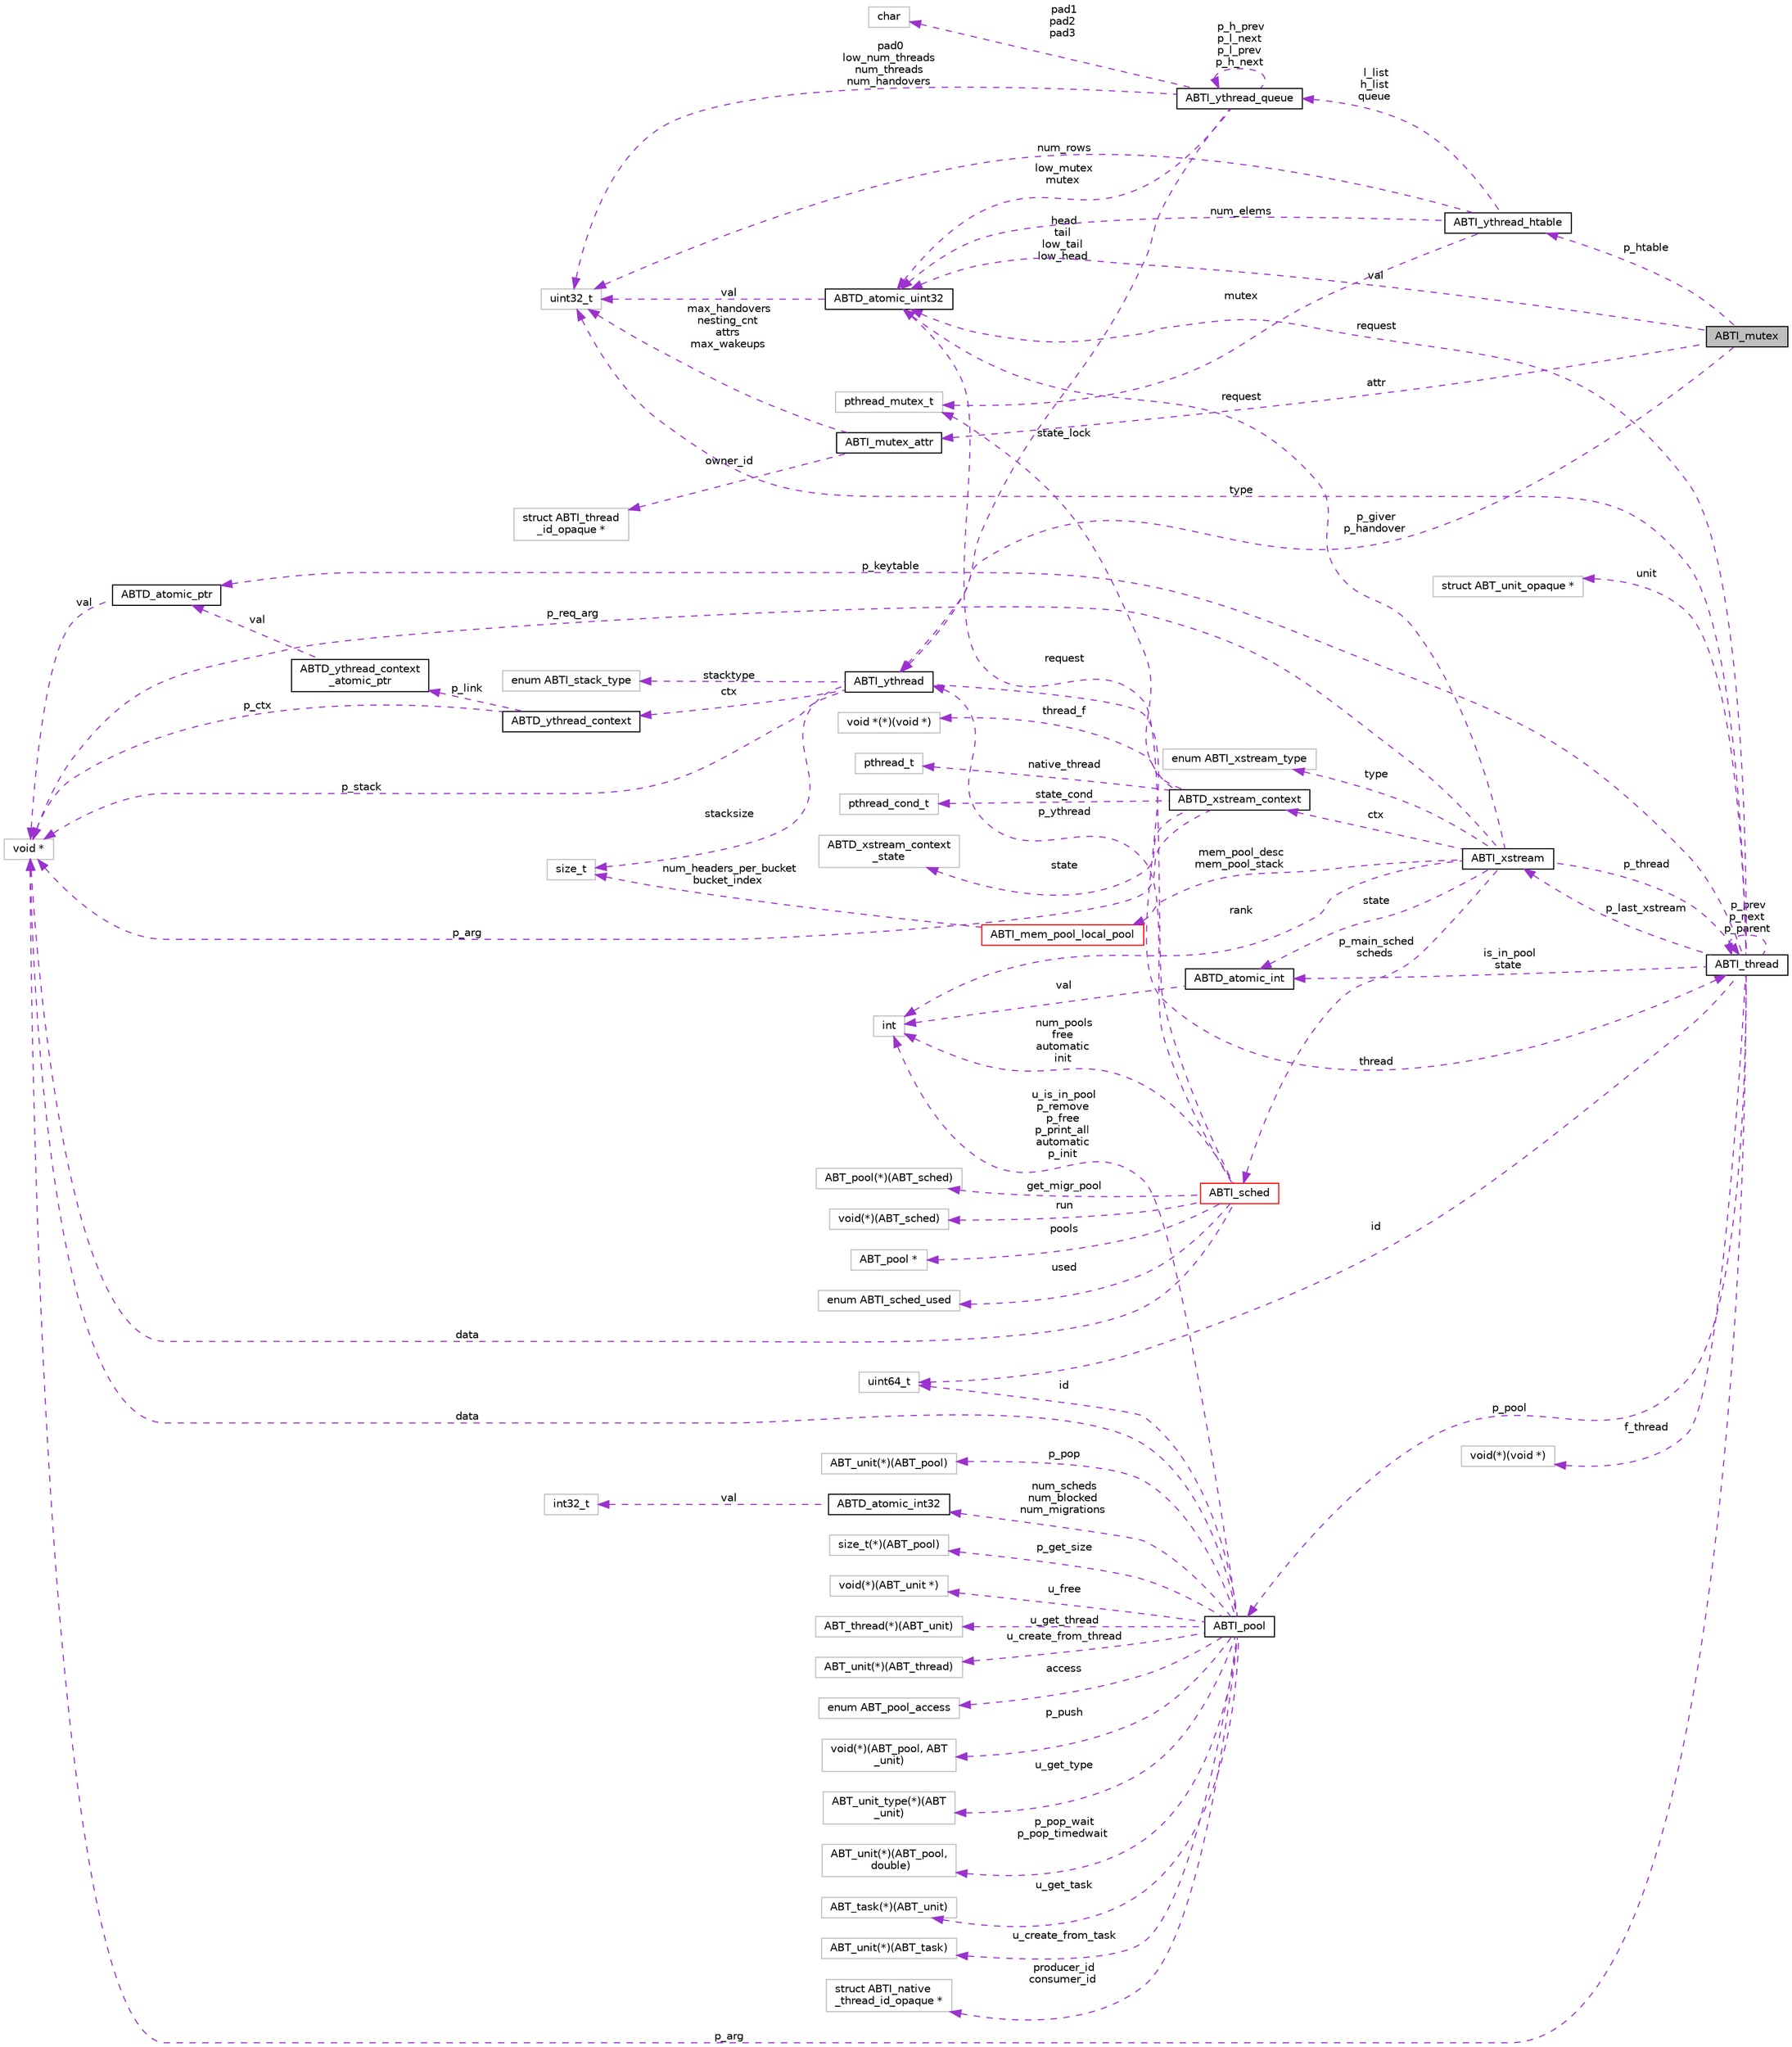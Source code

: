 digraph "ABTI_mutex"
{
  edge [fontname="Helvetica",fontsize="10",labelfontname="Helvetica",labelfontsize="10"];
  node [fontname="Helvetica",fontsize="10",shape=record];
  rankdir="LR";
  Node1 [label="ABTI_mutex",height=0.2,width=0.4,color="black", fillcolor="grey75", style="filled" fontcolor="black"];
  Node2 -> Node1 [dir="back",color="darkorchid3",fontsize="10",style="dashed",label=" p_giver\np_handover" ,fontname="Helvetica"];
  Node2 [label="ABTI_ythread",height=0.2,width=0.4,color="black", fillcolor="white", style="filled",URL="$d5/d5f/structABTI__ythread.html"];
  Node3 -> Node2 [dir="back",color="darkorchid3",fontsize="10",style="dashed",label=" thread" ,fontname="Helvetica"];
  Node3 [label="ABTI_thread",height=0.2,width=0.4,color="black", fillcolor="white", style="filled",URL="$d3/d55/structABTI__thread.html"];
  Node4 -> Node3 [dir="back",color="darkorchid3",fontsize="10",style="dashed",label=" f_thread" ,fontname="Helvetica"];
  Node4 [label="void(*)(void *)",height=0.2,width=0.4,color="grey75", fillcolor="white", style="filled"];
  Node5 -> Node3 [dir="back",color="darkorchid3",fontsize="10",style="dashed",label=" id" ,fontname="Helvetica"];
  Node5 [label="uint64_t",height=0.2,width=0.4,color="grey75", fillcolor="white", style="filled"];
  Node3 -> Node3 [dir="back",color="darkorchid3",fontsize="10",style="dashed",label=" p_prev\np_next\np_parent" ,fontname="Helvetica"];
  Node6 -> Node3 [dir="back",color="darkorchid3",fontsize="10",style="dashed",label=" p_pool" ,fontname="Helvetica"];
  Node6 [label="ABTI_pool",height=0.2,width=0.4,color="black", fillcolor="white", style="filled",URL="$df/d65/structABTI__pool.html"];
  Node7 -> Node6 [dir="back",color="darkorchid3",fontsize="10",style="dashed",label=" p_get_size" ,fontname="Helvetica"];
  Node7 [label="size_t(*)(ABT_pool)",height=0.2,width=0.4,color="grey75", fillcolor="white", style="filled"];
  Node8 -> Node6 [dir="back",color="darkorchid3",fontsize="10",style="dashed",label=" u_free" ,fontname="Helvetica"];
  Node8 [label="void(*)(ABT_unit *)",height=0.2,width=0.4,color="grey75", fillcolor="white", style="filled"];
  Node9 -> Node6 [dir="back",color="darkorchid3",fontsize="10",style="dashed",label=" u_get_thread" ,fontname="Helvetica"];
  Node9 [label="ABT_thread(*)(ABT_unit)",height=0.2,width=0.4,color="grey75", fillcolor="white", style="filled"];
  Node10 -> Node6 [dir="back",color="darkorchid3",fontsize="10",style="dashed",label=" u_create_from_thread" ,fontname="Helvetica"];
  Node10 [label="ABT_unit(*)(ABT_thread)",height=0.2,width=0.4,color="grey75", fillcolor="white", style="filled"];
  Node5 -> Node6 [dir="back",color="darkorchid3",fontsize="10",style="dashed",label=" id" ,fontname="Helvetica"];
  Node11 -> Node6 [dir="back",color="darkorchid3",fontsize="10",style="dashed",label=" access" ,fontname="Helvetica"];
  Node11 [label="enum ABT_pool_access",height=0.2,width=0.4,color="grey75", fillcolor="white", style="filled"];
  Node12 -> Node6 [dir="back",color="darkorchid3",fontsize="10",style="dashed",label=" p_push" ,fontname="Helvetica"];
  Node12 [label="void(*)(ABT_pool, ABT\l_unit)",height=0.2,width=0.4,color="grey75", fillcolor="white", style="filled"];
  Node13 -> Node6 [dir="back",color="darkorchid3",fontsize="10",style="dashed",label=" u_get_type" ,fontname="Helvetica"];
  Node13 [label="ABT_unit_type(*)(ABT\l_unit)",height=0.2,width=0.4,color="grey75", fillcolor="white", style="filled"];
  Node14 -> Node6 [dir="back",color="darkorchid3",fontsize="10",style="dashed",label=" p_pop_wait\np_pop_timedwait" ,fontname="Helvetica"];
  Node14 [label="ABT_unit(*)(ABT_pool,\l double)",height=0.2,width=0.4,color="grey75", fillcolor="white", style="filled"];
  Node15 -> Node6 [dir="back",color="darkorchid3",fontsize="10",style="dashed",label=" u_is_in_pool\np_remove\np_free\np_print_all\nautomatic\np_init" ,fontname="Helvetica"];
  Node15 [label="int",height=0.2,width=0.4,color="grey75", fillcolor="white", style="filled"];
  Node16 -> Node6 [dir="back",color="darkorchid3",fontsize="10",style="dashed",label=" num_scheds\nnum_blocked\nnum_migrations" ,fontname="Helvetica"];
  Node16 [label="ABTD_atomic_int32",height=0.2,width=0.4,color="black", fillcolor="white", style="filled",URL="$db/d9a/structABTD__atomic__int32.html"];
  Node17 -> Node16 [dir="back",color="darkorchid3",fontsize="10",style="dashed",label=" val" ,fontname="Helvetica"];
  Node17 [label="int32_t",height=0.2,width=0.4,color="grey75", fillcolor="white", style="filled"];
  Node18 -> Node6 [dir="back",color="darkorchid3",fontsize="10",style="dashed",label=" u_get_task" ,fontname="Helvetica"];
  Node18 [label="ABT_task(*)(ABT_unit)",height=0.2,width=0.4,color="grey75", fillcolor="white", style="filled"];
  Node19 -> Node6 [dir="back",color="darkorchid3",fontsize="10",style="dashed",label=" u_create_from_task" ,fontname="Helvetica"];
  Node19 [label="ABT_unit(*)(ABT_task)",height=0.2,width=0.4,color="grey75", fillcolor="white", style="filled"];
  Node20 -> Node6 [dir="back",color="darkorchid3",fontsize="10",style="dashed",label=" producer_id\nconsumer_id" ,fontname="Helvetica"];
  Node20 [label="struct ABTI_native\l_thread_id_opaque *",height=0.2,width=0.4,color="grey75", fillcolor="white", style="filled"];
  Node21 -> Node6 [dir="back",color="darkorchid3",fontsize="10",style="dashed",label=" p_pop" ,fontname="Helvetica"];
  Node21 [label="ABT_unit(*)(ABT_pool)",height=0.2,width=0.4,color="grey75", fillcolor="white", style="filled"];
  Node22 -> Node6 [dir="back",color="darkorchid3",fontsize="10",style="dashed",label=" data" ,fontname="Helvetica"];
  Node22 [label="void *",height=0.2,width=0.4,color="grey75", fillcolor="white", style="filled"];
  Node23 -> Node3 [dir="back",color="darkorchid3",fontsize="10",style="dashed",label=" p_last_xstream" ,fontname="Helvetica"];
  Node23 [label="ABTI_xstream",height=0.2,width=0.4,color="black", fillcolor="white", style="filled",URL="$dc/d3f/structABTI__xstream.html"];
  Node24 -> Node23 [dir="back",color="darkorchid3",fontsize="10",style="dashed",label=" ctx" ,fontname="Helvetica"];
  Node24 [label="ABTD_xstream_context",height=0.2,width=0.4,color="black", fillcolor="white", style="filled",URL="$df/dec/structABTD__xstream__context.html"];
  Node25 -> Node24 [dir="back",color="darkorchid3",fontsize="10",style="dashed",label=" state" ,fontname="Helvetica"];
  Node25 [label="ABTD_xstream_context\l_state",height=0.2,width=0.4,color="grey75", fillcolor="white", style="filled"];
  Node26 -> Node24 [dir="back",color="darkorchid3",fontsize="10",style="dashed",label=" thread_f" ,fontname="Helvetica"];
  Node26 [label="void *(*)(void *)",height=0.2,width=0.4,color="grey75", fillcolor="white", style="filled"];
  Node27 -> Node24 [dir="back",color="darkorchid3",fontsize="10",style="dashed",label=" state_lock" ,fontname="Helvetica"];
  Node27 [label="pthread_mutex_t",height=0.2,width=0.4,color="grey75", fillcolor="white", style="filled"];
  Node28 -> Node24 [dir="back",color="darkorchid3",fontsize="10",style="dashed",label=" native_thread" ,fontname="Helvetica"];
  Node28 [label="pthread_t",height=0.2,width=0.4,color="grey75", fillcolor="white", style="filled"];
  Node29 -> Node24 [dir="back",color="darkorchid3",fontsize="10",style="dashed",label=" state_cond" ,fontname="Helvetica"];
  Node29 [label="pthread_cond_t",height=0.2,width=0.4,color="grey75", fillcolor="white", style="filled"];
  Node22 -> Node24 [dir="back",color="darkorchid3",fontsize="10",style="dashed",label=" p_arg" ,fontname="Helvetica"];
  Node3 -> Node23 [dir="back",color="darkorchid3",fontsize="10",style="dashed",label=" p_thread" ,fontname="Helvetica"];
  Node30 -> Node23 [dir="back",color="darkorchid3",fontsize="10",style="dashed",label=" p_main_sched\nscheds" ,fontname="Helvetica"];
  Node30 [label="ABTI_sched",height=0.2,width=0.4,color="red", fillcolor="white", style="filled",URL="$d0/dd5/structABTI__sched.html"];
  Node31 -> Node30 [dir="back",color="darkorchid3",fontsize="10",style="dashed",label=" get_migr_pool" ,fontname="Helvetica"];
  Node31 [label="ABT_pool(*)(ABT_sched)",height=0.2,width=0.4,color="grey75", fillcolor="white", style="filled"];
  Node2 -> Node30 [dir="back",color="darkorchid3",fontsize="10",style="dashed",label=" p_ythread" ,fontname="Helvetica"];
  Node15 -> Node30 [dir="back",color="darkorchid3",fontsize="10",style="dashed",label=" num_pools\nfree\nautomatic\ninit" ,fontname="Helvetica"];
  Node32 -> Node30 [dir="back",color="darkorchid3",fontsize="10",style="dashed",label=" run" ,fontname="Helvetica"];
  Node32 [label="void(*)(ABT_sched)",height=0.2,width=0.4,color="grey75", fillcolor="white", style="filled"];
  Node33 -> Node30 [dir="back",color="darkorchid3",fontsize="10",style="dashed",label=" pools" ,fontname="Helvetica"];
  Node33 [label="ABT_pool *",height=0.2,width=0.4,color="grey75", fillcolor="white", style="filled"];
  Node34 -> Node30 [dir="back",color="darkorchid3",fontsize="10",style="dashed",label=" request" ,fontname="Helvetica"];
  Node34 [label="ABTD_atomic_uint32",height=0.2,width=0.4,color="black", fillcolor="white", style="filled",URL="$db/df7/structABTD__atomic__uint32.html"];
  Node35 -> Node34 [dir="back",color="darkorchid3",fontsize="10",style="dashed",label=" val" ,fontname="Helvetica"];
  Node35 [label="uint32_t",height=0.2,width=0.4,color="grey75", fillcolor="white", style="filled"];
  Node36 -> Node30 [dir="back",color="darkorchid3",fontsize="10",style="dashed",label=" used" ,fontname="Helvetica"];
  Node36 [label="enum ABTI_sched_used",height=0.2,width=0.4,color="grey75", fillcolor="white", style="filled"];
  Node22 -> Node30 [dir="back",color="darkorchid3",fontsize="10",style="dashed",label=" data" ,fontname="Helvetica"];
  Node37 -> Node23 [dir="back",color="darkorchid3",fontsize="10",style="dashed",label=" type" ,fontname="Helvetica"];
  Node37 [label="enum ABTI_xstream_type",height=0.2,width=0.4,color="grey75", fillcolor="white", style="filled"];
  Node38 -> Node23 [dir="back",color="darkorchid3",fontsize="10",style="dashed",label=" state" ,fontname="Helvetica"];
  Node38 [label="ABTD_atomic_int",height=0.2,width=0.4,color="black", fillcolor="white", style="filled",URL="$d5/df5/structABTD__atomic__int.html"];
  Node15 -> Node38 [dir="back",color="darkorchid3",fontsize="10",style="dashed",label=" val" ,fontname="Helvetica"];
  Node15 -> Node23 [dir="back",color="darkorchid3",fontsize="10",style="dashed",label=" rank" ,fontname="Helvetica"];
  Node39 -> Node23 [dir="back",color="darkorchid3",fontsize="10",style="dashed",label=" mem_pool_desc\nmem_pool_stack" ,fontname="Helvetica"];
  Node39 [label="ABTI_mem_pool_local_pool",height=0.2,width=0.4,color="red", fillcolor="white", style="filled",URL="$d6/d69/structABTI__mem__pool__local__pool.html"];
  Node40 -> Node39 [dir="back",color="darkorchid3",fontsize="10",style="dashed",label=" num_headers_per_bucket\nbucket_index" ,fontname="Helvetica"];
  Node40 [label="size_t",height=0.2,width=0.4,color="grey75", fillcolor="white", style="filled"];
  Node34 -> Node23 [dir="back",color="darkorchid3",fontsize="10",style="dashed",label=" request" ,fontname="Helvetica"];
  Node22 -> Node23 [dir="back",color="darkorchid3",fontsize="10",style="dashed",label=" p_req_arg" ,fontname="Helvetica"];
  Node35 -> Node3 [dir="back",color="darkorchid3",fontsize="10",style="dashed",label=" type" ,fontname="Helvetica"];
  Node38 -> Node3 [dir="back",color="darkorchid3",fontsize="10",style="dashed",label=" is_in_pool\nstate" ,fontname="Helvetica"];
  Node41 -> Node3 [dir="back",color="darkorchid3",fontsize="10",style="dashed",label=" p_keytable" ,fontname="Helvetica"];
  Node41 [label="ABTD_atomic_ptr",height=0.2,width=0.4,color="black", fillcolor="white", style="filled",URL="$df/d5b/structABTD__atomic__ptr.html"];
  Node22 -> Node41 [dir="back",color="darkorchid3",fontsize="10",style="dashed",label=" val" ,fontname="Helvetica"];
  Node34 -> Node3 [dir="back",color="darkorchid3",fontsize="10",style="dashed",label=" request" ,fontname="Helvetica"];
  Node22 -> Node3 [dir="back",color="darkorchid3",fontsize="10",style="dashed",label=" p_arg" ,fontname="Helvetica"];
  Node42 -> Node3 [dir="back",color="darkorchid3",fontsize="10",style="dashed",label=" unit" ,fontname="Helvetica"];
  Node42 [label="struct ABT_unit_opaque *",height=0.2,width=0.4,color="grey75", fillcolor="white", style="filled"];
  Node40 -> Node2 [dir="back",color="darkorchid3",fontsize="10",style="dashed",label=" stacksize" ,fontname="Helvetica"];
  Node43 -> Node2 [dir="back",color="darkorchid3",fontsize="10",style="dashed",label=" ctx" ,fontname="Helvetica"];
  Node43 [label="ABTD_ythread_context",height=0.2,width=0.4,color="black", fillcolor="white", style="filled",URL="$d8/df3/structABTD__ythread__context.html"];
  Node44 -> Node43 [dir="back",color="darkorchid3",fontsize="10",style="dashed",label=" p_link" ,fontname="Helvetica"];
  Node44 [label="ABTD_ythread_context\l_atomic_ptr",height=0.2,width=0.4,color="black", fillcolor="white", style="filled",URL="$d6/dfc/structABTD__ythread__context__atomic__ptr.html"];
  Node41 -> Node44 [dir="back",color="darkorchid3",fontsize="10",style="dashed",label=" val" ,fontname="Helvetica"];
  Node22 -> Node43 [dir="back",color="darkorchid3",fontsize="10",style="dashed",label=" p_ctx" ,fontname="Helvetica"];
  Node45 -> Node2 [dir="back",color="darkorchid3",fontsize="10",style="dashed",label=" stacktype" ,fontname="Helvetica"];
  Node45 [label="enum ABTI_stack_type",height=0.2,width=0.4,color="grey75", fillcolor="white", style="filled"];
  Node22 -> Node2 [dir="back",color="darkorchid3",fontsize="10",style="dashed",label=" p_stack" ,fontname="Helvetica"];
  Node46 -> Node1 [dir="back",color="darkorchid3",fontsize="10",style="dashed",label=" attr" ,fontname="Helvetica"];
  Node46 [label="ABTI_mutex_attr",height=0.2,width=0.4,color="black", fillcolor="white", style="filled",URL="$df/de7/structABTI__mutex__attr.html"];
  Node35 -> Node46 [dir="back",color="darkorchid3",fontsize="10",style="dashed",label=" max_handovers\nnesting_cnt\nattrs\nmax_wakeups" ,fontname="Helvetica"];
  Node47 -> Node46 [dir="back",color="darkorchid3",fontsize="10",style="dashed",label=" owner_id" ,fontname="Helvetica"];
  Node47 [label="struct ABTI_thread\l_id_opaque *",height=0.2,width=0.4,color="grey75", fillcolor="white", style="filled"];
  Node48 -> Node1 [dir="back",color="darkorchid3",fontsize="10",style="dashed",label=" p_htable" ,fontname="Helvetica"];
  Node48 [label="ABTI_ythread_htable",height=0.2,width=0.4,color="black", fillcolor="white", style="filled",URL="$dd/d13/structABTI__ythread__htable.html"];
  Node27 -> Node48 [dir="back",color="darkorchid3",fontsize="10",style="dashed",label=" mutex" ,fontname="Helvetica"];
  Node35 -> Node48 [dir="back",color="darkorchid3",fontsize="10",style="dashed",label=" num_rows" ,fontname="Helvetica"];
  Node34 -> Node48 [dir="back",color="darkorchid3",fontsize="10",style="dashed",label=" num_elems" ,fontname="Helvetica"];
  Node49 -> Node48 [dir="back",color="darkorchid3",fontsize="10",style="dashed",label=" l_list\nh_list\nqueue" ,fontname="Helvetica"];
  Node49 [label="ABTI_ythread_queue",height=0.2,width=0.4,color="black", fillcolor="white", style="filled",URL="$dd/dcd/structABTI__ythread__queue.html"];
  Node50 -> Node49 [dir="back",color="darkorchid3",fontsize="10",style="dashed",label=" pad1\npad2\npad3" ,fontname="Helvetica"];
  Node50 [label="char",height=0.2,width=0.4,color="grey75", fillcolor="white", style="filled"];
  Node2 -> Node49 [dir="back",color="darkorchid3",fontsize="10",style="dashed",label=" head\ntail\nlow_tail\nlow_head" ,fontname="Helvetica"];
  Node35 -> Node49 [dir="back",color="darkorchid3",fontsize="10",style="dashed",label=" pad0\nlow_num_threads\nnum_threads\nnum_handovers" ,fontname="Helvetica"];
  Node34 -> Node49 [dir="back",color="darkorchid3",fontsize="10",style="dashed",label=" low_mutex\nmutex" ,fontname="Helvetica"];
  Node49 -> Node49 [dir="back",color="darkorchid3",fontsize="10",style="dashed",label=" p_h_prev\np_l_next\np_l_prev\np_h_next" ,fontname="Helvetica"];
  Node34 -> Node1 [dir="back",color="darkorchid3",fontsize="10",style="dashed",label=" val" ,fontname="Helvetica"];
}
